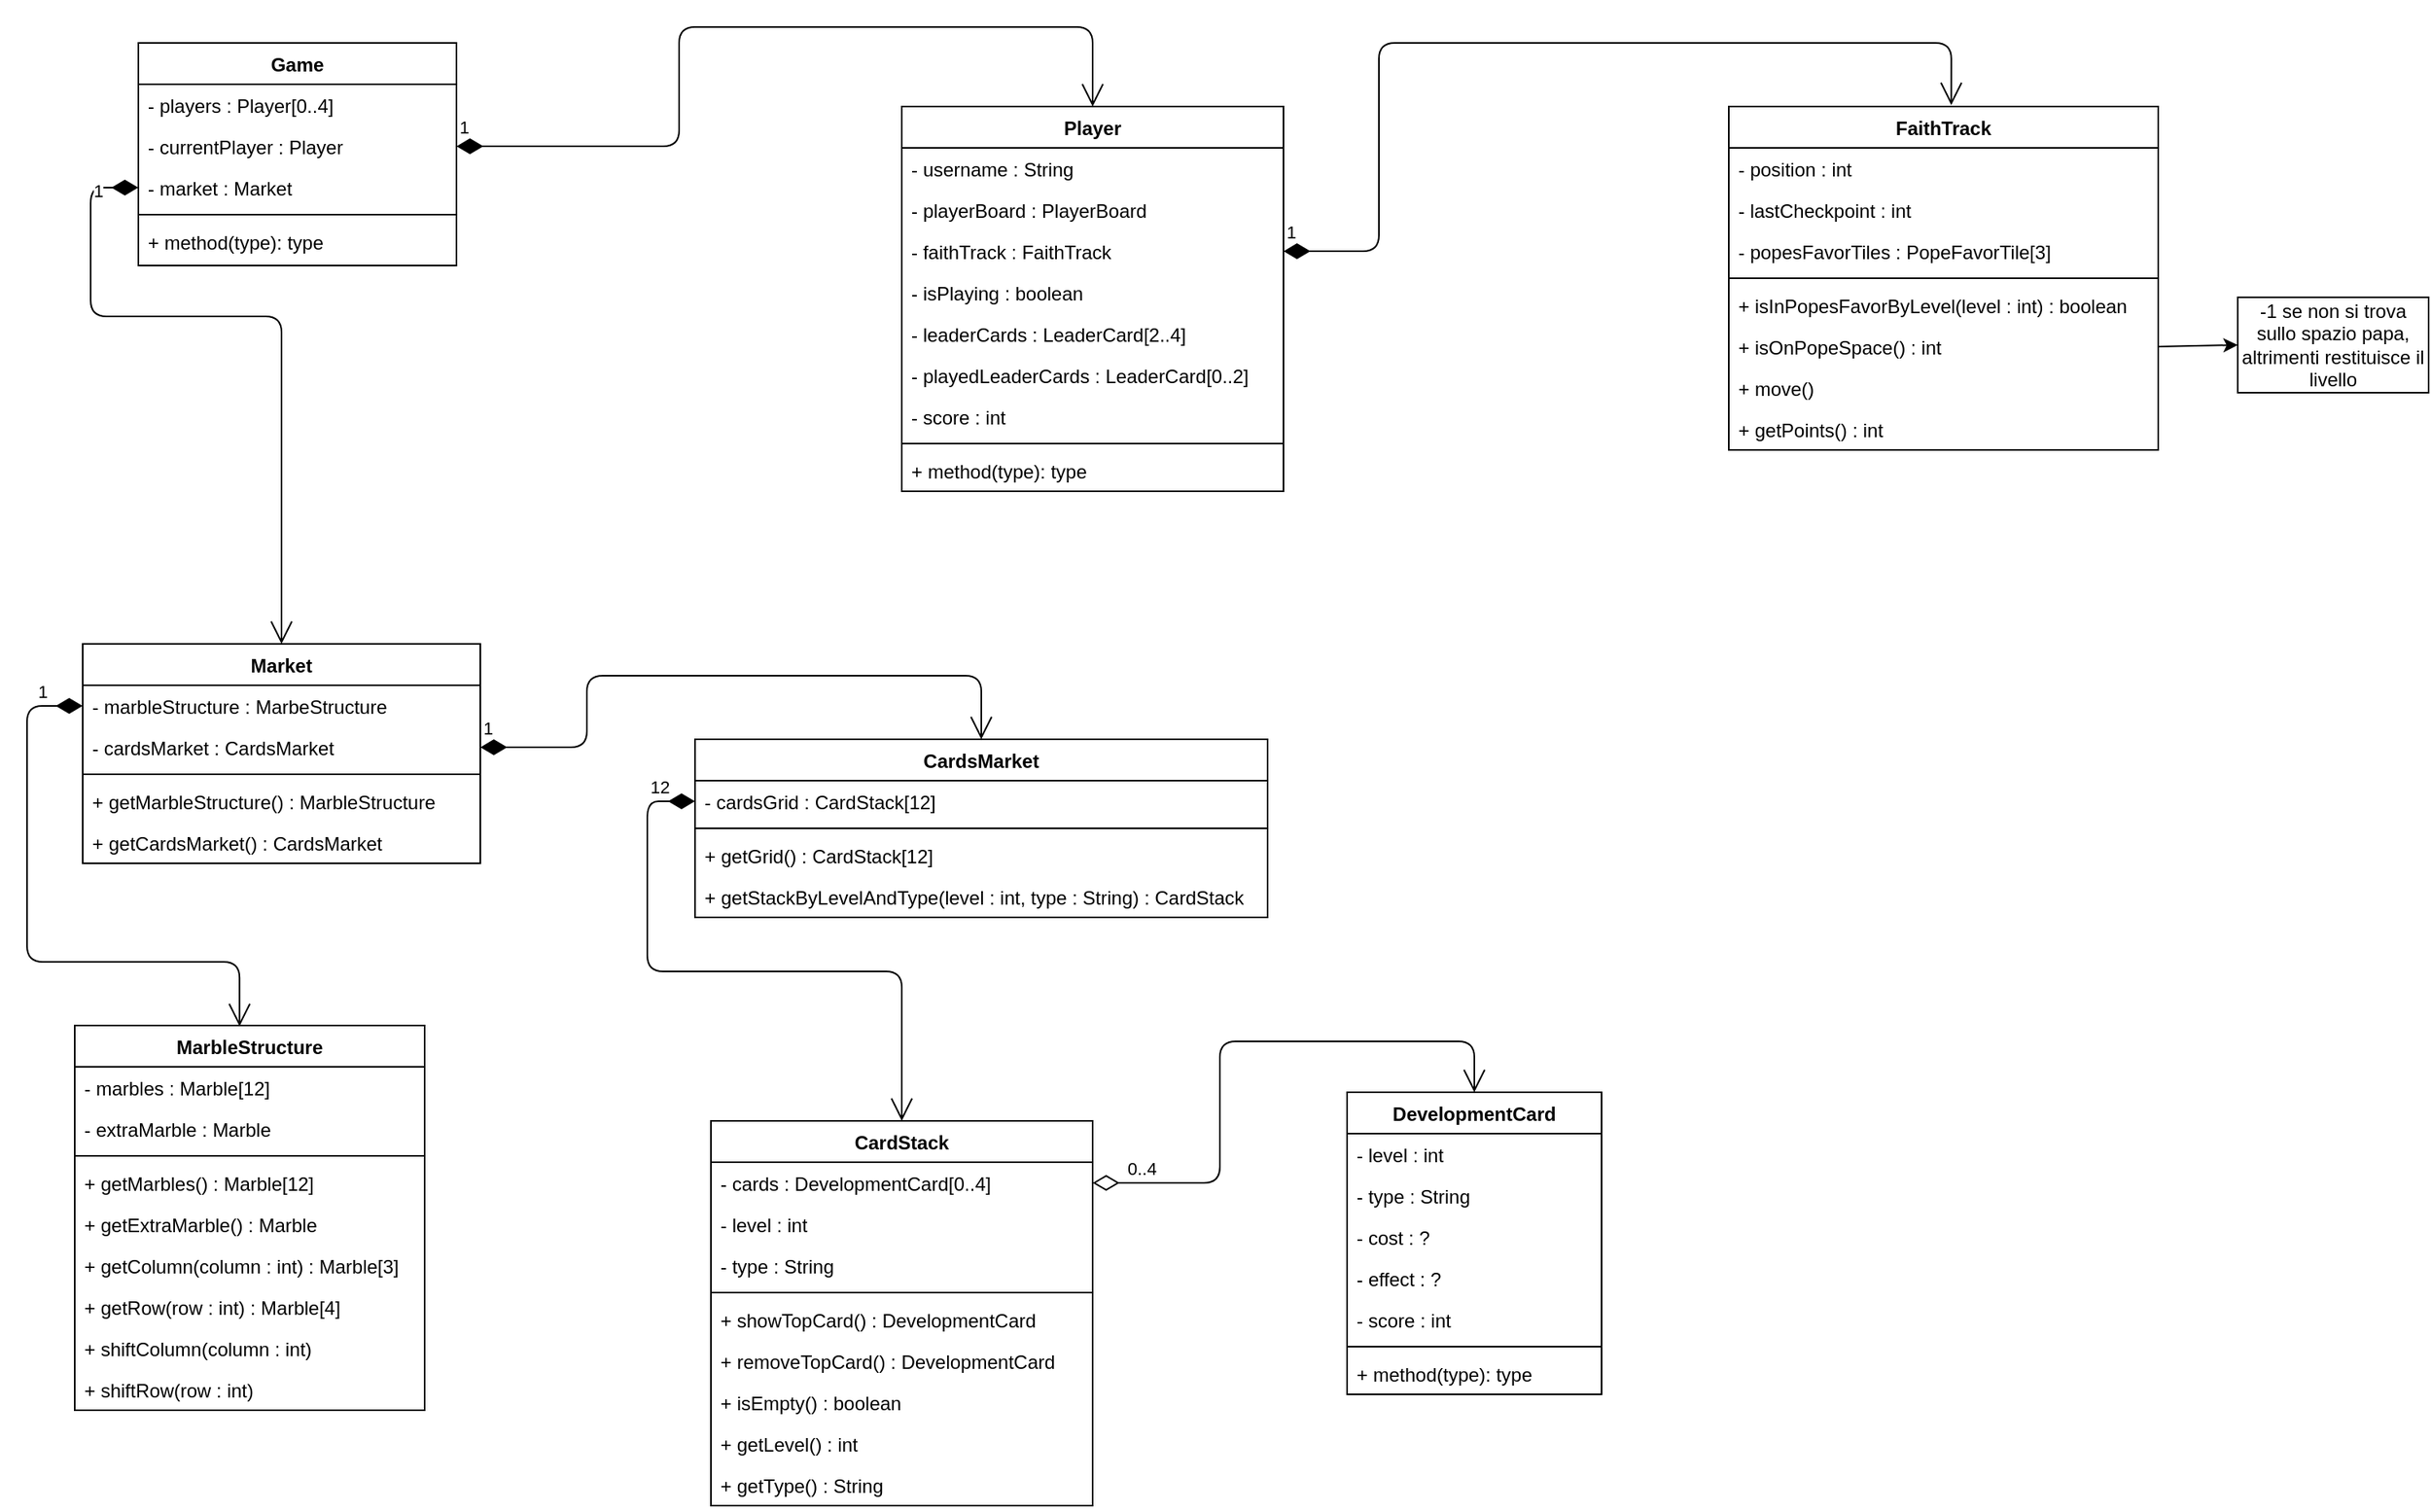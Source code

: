 <mxfile version="14.4.8" type="github"><diagram id="WF-aMK01C3r7BfRlBHwp" name="Page-1"><mxGraphModel dx="2742" dy="1548" grid="1" gridSize="10" guides="1" tooltips="1" connect="1" arrows="1" fold="1" page="1" pageScale="1" pageWidth="1000" pageHeight="600" math="0" shadow="0"><root><mxCell id="0"/><mxCell id="1" parent="0"/><mxCell id="Vbkgy_p7siRQTeIJYENr-1" value="Game" style="swimlane;fontStyle=1;align=center;verticalAlign=top;childLayout=stackLayout;horizontal=1;startSize=26;horizontalStack=0;resizeParent=1;resizeParentMax=0;resizeLast=0;collapsible=1;marginBottom=0;" parent="1" vertex="1"><mxGeometry x="130" y="80" width="200" height="140" as="geometry"><mxRectangle x="30" y="260" width="70" height="26" as="alternateBounds"/></mxGeometry></mxCell><mxCell id="Fc72cfHDoCZkL23E4hCe-2" value="- players : Player[0..4]" style="text;strokeColor=none;fillColor=none;align=left;verticalAlign=top;spacingLeft=4;spacingRight=4;overflow=hidden;rotatable=0;points=[[0,0.5],[1,0.5]];portConstraint=eastwest;" vertex="1" parent="Vbkgy_p7siRQTeIJYENr-1"><mxGeometry y="26" width="200" height="26" as="geometry"/></mxCell><mxCell id="Vbkgy_p7siRQTeIJYENr-6" value="- currentPlayer : Player" style="text;strokeColor=none;fillColor=none;align=left;verticalAlign=top;spacingLeft=4;spacingRight=4;overflow=hidden;rotatable=0;points=[[0,0.5],[1,0.5]];portConstraint=eastwest;" parent="Vbkgy_p7siRQTeIJYENr-1" vertex="1"><mxGeometry y="52" width="200" height="26" as="geometry"/></mxCell><mxCell id="Fc72cfHDoCZkL23E4hCe-1" value="- market : Market" style="text;strokeColor=none;fillColor=none;align=left;verticalAlign=top;spacingLeft=4;spacingRight=4;overflow=hidden;rotatable=0;points=[[0,0.5],[1,0.5]];portConstraint=eastwest;" vertex="1" parent="Vbkgy_p7siRQTeIJYENr-1"><mxGeometry y="78" width="200" height="26" as="geometry"/></mxCell><mxCell id="Vbkgy_p7siRQTeIJYENr-3" value="" style="line;strokeWidth=1;fillColor=none;align=left;verticalAlign=middle;spacingTop=-1;spacingLeft=3;spacingRight=3;rotatable=0;labelPosition=right;points=[];portConstraint=eastwest;" parent="Vbkgy_p7siRQTeIJYENr-1" vertex="1"><mxGeometry y="104" width="200" height="8" as="geometry"/></mxCell><mxCell id="Vbkgy_p7siRQTeIJYENr-4" value="+ method(type): type" style="text;strokeColor=none;fillColor=none;align=left;verticalAlign=top;spacingLeft=4;spacingRight=4;overflow=hidden;rotatable=0;points=[[0,0.5],[1,0.5]];portConstraint=eastwest;" parent="Vbkgy_p7siRQTeIJYENr-1" vertex="1"><mxGeometry y="112" width="200" height="28" as="geometry"/></mxCell><mxCell id="Vbkgy_p7siRQTeIJYENr-5" value="Market" style="swimlane;fontStyle=1;align=center;verticalAlign=top;childLayout=stackLayout;horizontal=1;startSize=26;horizontalStack=0;resizeParent=1;resizeParentMax=0;resizeLast=0;collapsible=1;marginBottom=0;" parent="1" vertex="1"><mxGeometry x="95" y="458" width="250" height="138" as="geometry"/></mxCell><mxCell id="Vbkgy_p7siRQTeIJYENr-9" value="- marbleStructure : MarbeStructure" style="text;strokeColor=none;fillColor=none;align=left;verticalAlign=top;spacingLeft=4;spacingRight=4;overflow=hidden;rotatable=0;points=[[0,0.5],[1,0.5]];portConstraint=eastwest;" parent="Vbkgy_p7siRQTeIJYENr-5" vertex="1"><mxGeometry y="26" width="250" height="26" as="geometry"/></mxCell><mxCell id="Fc72cfHDoCZkL23E4hCe-3" value="- cardsMarket : CardsMarket" style="text;strokeColor=none;fillColor=none;align=left;verticalAlign=top;spacingLeft=4;spacingRight=4;overflow=hidden;rotatable=0;points=[[0,0.5],[1,0.5]];portConstraint=eastwest;" vertex="1" parent="Vbkgy_p7siRQTeIJYENr-5"><mxGeometry y="52" width="250" height="26" as="geometry"/></mxCell><mxCell id="Vbkgy_p7siRQTeIJYENr-7" value="" style="line;strokeWidth=1;fillColor=none;align=left;verticalAlign=middle;spacingTop=-1;spacingLeft=3;spacingRight=3;rotatable=0;labelPosition=right;points=[];portConstraint=eastwest;" parent="Vbkgy_p7siRQTeIJYENr-5" vertex="1"><mxGeometry y="78" width="250" height="8" as="geometry"/></mxCell><mxCell id="Vbkgy_p7siRQTeIJYENr-8" value="+ getMarbleStructure() : MarbleStructure" style="text;strokeColor=none;fillColor=none;align=left;verticalAlign=top;spacingLeft=4;spacingRight=4;overflow=hidden;rotatable=0;points=[[0,0.5],[1,0.5]];portConstraint=eastwest;" parent="Vbkgy_p7siRQTeIJYENr-5" vertex="1"><mxGeometry y="86" width="250" height="26" as="geometry"/></mxCell><mxCell id="Fc72cfHDoCZkL23E4hCe-37" value="+ getCardsMarket() : CardsMarket" style="text;strokeColor=none;fillColor=none;align=left;verticalAlign=top;spacingLeft=4;spacingRight=4;overflow=hidden;rotatable=0;points=[[0,0.5],[1,0.5]];portConstraint=eastwest;" vertex="1" parent="Vbkgy_p7siRQTeIJYENr-5"><mxGeometry y="112" width="250" height="26" as="geometry"/></mxCell><mxCell id="Fc72cfHDoCZkL23E4hCe-4" value="MarbleStructure" style="swimlane;fontStyle=1;align=center;verticalAlign=top;childLayout=stackLayout;horizontal=1;startSize=26;horizontalStack=0;resizeParent=1;resizeParentMax=0;resizeLast=0;collapsible=1;marginBottom=0;" vertex="1" parent="1"><mxGeometry x="90" y="698" width="220" height="242" as="geometry"/></mxCell><mxCell id="Fc72cfHDoCZkL23E4hCe-5" value="- marbles : Marble[12]" style="text;strokeColor=none;fillColor=none;align=left;verticalAlign=top;spacingLeft=4;spacingRight=4;overflow=hidden;rotatable=0;points=[[0,0.5],[1,0.5]];portConstraint=eastwest;" vertex="1" parent="Fc72cfHDoCZkL23E4hCe-4"><mxGeometry y="26" width="220" height="26" as="geometry"/></mxCell><mxCell id="Fc72cfHDoCZkL23E4hCe-12" value="- extraMarble : Marble" style="text;strokeColor=none;fillColor=none;align=left;verticalAlign=top;spacingLeft=4;spacingRight=4;overflow=hidden;rotatable=0;points=[[0,0.5],[1,0.5]];portConstraint=eastwest;" vertex="1" parent="Fc72cfHDoCZkL23E4hCe-4"><mxGeometry y="52" width="220" height="26" as="geometry"/></mxCell><mxCell id="Fc72cfHDoCZkL23E4hCe-6" value="" style="line;strokeWidth=1;fillColor=none;align=left;verticalAlign=middle;spacingTop=-1;spacingLeft=3;spacingRight=3;rotatable=0;labelPosition=right;points=[];portConstraint=eastwest;" vertex="1" parent="Fc72cfHDoCZkL23E4hCe-4"><mxGeometry y="78" width="220" height="8" as="geometry"/></mxCell><mxCell id="Fc72cfHDoCZkL23E4hCe-7" value="+ getMarbles() : Marble[12]" style="text;strokeColor=none;fillColor=none;align=left;verticalAlign=top;spacingLeft=4;spacingRight=4;overflow=hidden;rotatable=0;points=[[0,0.5],[1,0.5]];portConstraint=eastwest;" vertex="1" parent="Fc72cfHDoCZkL23E4hCe-4"><mxGeometry y="86" width="220" height="26" as="geometry"/></mxCell><mxCell id="Fc72cfHDoCZkL23E4hCe-36" value="+ getExtraMarble() : Marble" style="text;strokeColor=none;fillColor=none;align=left;verticalAlign=top;spacingLeft=4;spacingRight=4;overflow=hidden;rotatable=0;points=[[0,0.5],[1,0.5]];portConstraint=eastwest;" vertex="1" parent="Fc72cfHDoCZkL23E4hCe-4"><mxGeometry y="112" width="220" height="26" as="geometry"/></mxCell><mxCell id="Fc72cfHDoCZkL23E4hCe-32" value="+ getColumn(column : int) : Marble[3]" style="text;strokeColor=none;fillColor=none;align=left;verticalAlign=top;spacingLeft=4;spacingRight=4;overflow=hidden;rotatable=0;points=[[0,0.5],[1,0.5]];portConstraint=eastwest;" vertex="1" parent="Fc72cfHDoCZkL23E4hCe-4"><mxGeometry y="138" width="220" height="26" as="geometry"/></mxCell><mxCell id="Fc72cfHDoCZkL23E4hCe-33" value="+ getRow(row : int) : Marble[4]" style="text;strokeColor=none;fillColor=none;align=left;verticalAlign=top;spacingLeft=4;spacingRight=4;overflow=hidden;rotatable=0;points=[[0,0.5],[1,0.5]];portConstraint=eastwest;" vertex="1" parent="Fc72cfHDoCZkL23E4hCe-4"><mxGeometry y="164" width="220" height="26" as="geometry"/></mxCell><mxCell id="Fc72cfHDoCZkL23E4hCe-34" value="+ shiftColumn(column : int) " style="text;strokeColor=none;fillColor=none;align=left;verticalAlign=top;spacingLeft=4;spacingRight=4;overflow=hidden;rotatable=0;points=[[0,0.5],[1,0.5]];portConstraint=eastwest;" vertex="1" parent="Fc72cfHDoCZkL23E4hCe-4"><mxGeometry y="190" width="220" height="26" as="geometry"/></mxCell><mxCell id="Fc72cfHDoCZkL23E4hCe-35" value="+ shiftRow(row : int)" style="text;strokeColor=none;fillColor=none;align=left;verticalAlign=top;spacingLeft=4;spacingRight=4;overflow=hidden;rotatable=0;points=[[0,0.5],[1,0.5]];portConstraint=eastwest;" vertex="1" parent="Fc72cfHDoCZkL23E4hCe-4"><mxGeometry y="216" width="220" height="26" as="geometry"/></mxCell><mxCell id="Fc72cfHDoCZkL23E4hCe-8" value="CardsMarket" style="swimlane;fontStyle=1;align=center;verticalAlign=top;childLayout=stackLayout;horizontal=1;startSize=26;horizontalStack=0;resizeParent=1;resizeParentMax=0;resizeLast=0;collapsible=1;marginBottom=0;" vertex="1" parent="1"><mxGeometry x="480" y="518" width="360" height="112" as="geometry"/></mxCell><mxCell id="Fc72cfHDoCZkL23E4hCe-9" value="- cardsGrid : CardStack[12]" style="text;strokeColor=none;fillColor=none;align=left;verticalAlign=top;spacingLeft=4;spacingRight=4;overflow=hidden;rotatable=0;points=[[0,0.5],[1,0.5]];portConstraint=eastwest;" vertex="1" parent="Fc72cfHDoCZkL23E4hCe-8"><mxGeometry y="26" width="360" height="26" as="geometry"/></mxCell><mxCell id="Fc72cfHDoCZkL23E4hCe-10" value="" style="line;strokeWidth=1;fillColor=none;align=left;verticalAlign=middle;spacingTop=-1;spacingLeft=3;spacingRight=3;rotatable=0;labelPosition=right;points=[];portConstraint=eastwest;" vertex="1" parent="Fc72cfHDoCZkL23E4hCe-8"><mxGeometry y="52" width="360" height="8" as="geometry"/></mxCell><mxCell id="Fc72cfHDoCZkL23E4hCe-11" value="+ getGrid() : CardStack[12]" style="text;strokeColor=none;fillColor=none;align=left;verticalAlign=top;spacingLeft=4;spacingRight=4;overflow=hidden;rotatable=0;points=[[0,0.5],[1,0.5]];portConstraint=eastwest;" vertex="1" parent="Fc72cfHDoCZkL23E4hCe-8"><mxGeometry y="60" width="360" height="26" as="geometry"/></mxCell><mxCell id="Fc72cfHDoCZkL23E4hCe-31" value="+ getStackByLevelAndType(level : int, type : String) : CardStack" style="text;strokeColor=none;fillColor=none;align=left;verticalAlign=top;spacingLeft=4;spacingRight=4;overflow=hidden;rotatable=0;points=[[0,0.5],[1,0.5]];portConstraint=eastwest;" vertex="1" parent="Fc72cfHDoCZkL23E4hCe-8"><mxGeometry y="86" width="360" height="26" as="geometry"/></mxCell><mxCell id="Fc72cfHDoCZkL23E4hCe-13" value="CardStack" style="swimlane;fontStyle=1;align=center;verticalAlign=top;childLayout=stackLayout;horizontal=1;startSize=26;horizontalStack=0;resizeParent=1;resizeParentMax=0;resizeLast=0;collapsible=1;marginBottom=0;" vertex="1" parent="1"><mxGeometry x="490" y="758" width="240" height="242" as="geometry"/></mxCell><mxCell id="Fc72cfHDoCZkL23E4hCe-14" value="- cards : DevelopmentCard[0..4]" style="text;strokeColor=none;fillColor=none;align=left;verticalAlign=top;spacingLeft=4;spacingRight=4;overflow=hidden;rotatable=0;points=[[0,0.5],[1,0.5]];portConstraint=eastwest;" vertex="1" parent="Fc72cfHDoCZkL23E4hCe-13"><mxGeometry y="26" width="240" height="26" as="geometry"/></mxCell><mxCell id="Fc72cfHDoCZkL23E4hCe-21" value="- level : int" style="text;strokeColor=none;fillColor=none;align=left;verticalAlign=top;spacingLeft=4;spacingRight=4;overflow=hidden;rotatable=0;points=[[0,0.5],[1,0.5]];portConstraint=eastwest;" vertex="1" parent="Fc72cfHDoCZkL23E4hCe-13"><mxGeometry y="52" width="240" height="26" as="geometry"/></mxCell><mxCell id="Fc72cfHDoCZkL23E4hCe-22" value="- type : String" style="text;strokeColor=none;fillColor=none;align=left;verticalAlign=top;spacingLeft=4;spacingRight=4;overflow=hidden;rotatable=0;points=[[0,0.5],[1,0.5]];portConstraint=eastwest;" vertex="1" parent="Fc72cfHDoCZkL23E4hCe-13"><mxGeometry y="78" width="240" height="26" as="geometry"/></mxCell><mxCell id="Fc72cfHDoCZkL23E4hCe-15" value="" style="line;strokeWidth=1;fillColor=none;align=left;verticalAlign=middle;spacingTop=-1;spacingLeft=3;spacingRight=3;rotatable=0;labelPosition=right;points=[];portConstraint=eastwest;" vertex="1" parent="Fc72cfHDoCZkL23E4hCe-13"><mxGeometry y="104" width="240" height="8" as="geometry"/></mxCell><mxCell id="Fc72cfHDoCZkL23E4hCe-16" value="+ showTopCard() : DevelopmentCard" style="text;strokeColor=none;fillColor=none;align=left;verticalAlign=top;spacingLeft=4;spacingRight=4;overflow=hidden;rotatable=0;points=[[0,0.5],[1,0.5]];portConstraint=eastwest;" vertex="1" parent="Fc72cfHDoCZkL23E4hCe-13"><mxGeometry y="112" width="240" height="26" as="geometry"/></mxCell><mxCell id="Fc72cfHDoCZkL23E4hCe-27" value="+ removeTopCard() : DevelopmentCard" style="text;strokeColor=none;fillColor=none;align=left;verticalAlign=top;spacingLeft=4;spacingRight=4;overflow=hidden;rotatable=0;points=[[0,0.5],[1,0.5]];portConstraint=eastwest;" vertex="1" parent="Fc72cfHDoCZkL23E4hCe-13"><mxGeometry y="138" width="240" height="26" as="geometry"/></mxCell><mxCell id="Fc72cfHDoCZkL23E4hCe-28" value="+ isEmpty() : boolean" style="text;strokeColor=none;fillColor=none;align=left;verticalAlign=top;spacingLeft=4;spacingRight=4;overflow=hidden;rotatable=0;points=[[0,0.5],[1,0.5]];portConstraint=eastwest;" vertex="1" parent="Fc72cfHDoCZkL23E4hCe-13"><mxGeometry y="164" width="240" height="26" as="geometry"/></mxCell><mxCell id="Fc72cfHDoCZkL23E4hCe-29" value="+ getLevel() : int" style="text;strokeColor=none;fillColor=none;align=left;verticalAlign=top;spacingLeft=4;spacingRight=4;overflow=hidden;rotatable=0;points=[[0,0.5],[1,0.5]];portConstraint=eastwest;" vertex="1" parent="Fc72cfHDoCZkL23E4hCe-13"><mxGeometry y="190" width="240" height="26" as="geometry"/></mxCell><mxCell id="Fc72cfHDoCZkL23E4hCe-30" value="+ getType() : String" style="text;strokeColor=none;fillColor=none;align=left;verticalAlign=top;spacingLeft=4;spacingRight=4;overflow=hidden;rotatable=0;points=[[0,0.5],[1,0.5]];portConstraint=eastwest;" vertex="1" parent="Fc72cfHDoCZkL23E4hCe-13"><mxGeometry y="216" width="240" height="26" as="geometry"/></mxCell><mxCell id="Fc72cfHDoCZkL23E4hCe-17" value="DevelopmentCard" style="swimlane;fontStyle=1;align=center;verticalAlign=top;childLayout=stackLayout;horizontal=1;startSize=26;horizontalStack=0;resizeParent=1;resizeParentMax=0;resizeLast=0;collapsible=1;marginBottom=0;" vertex="1" parent="1"><mxGeometry x="890" y="740" width="160" height="190" as="geometry"/></mxCell><mxCell id="Fc72cfHDoCZkL23E4hCe-18" value="- level : int" style="text;strokeColor=none;fillColor=none;align=left;verticalAlign=top;spacingLeft=4;spacingRight=4;overflow=hidden;rotatable=0;points=[[0,0.5],[1,0.5]];portConstraint=eastwest;" vertex="1" parent="Fc72cfHDoCZkL23E4hCe-17"><mxGeometry y="26" width="160" height="26" as="geometry"/></mxCell><mxCell id="Fc72cfHDoCZkL23E4hCe-23" value="- type : String" style="text;strokeColor=none;fillColor=none;align=left;verticalAlign=top;spacingLeft=4;spacingRight=4;overflow=hidden;rotatable=0;points=[[0,0.5],[1,0.5]];portConstraint=eastwest;" vertex="1" parent="Fc72cfHDoCZkL23E4hCe-17"><mxGeometry y="52" width="160" height="26" as="geometry"/></mxCell><mxCell id="Fc72cfHDoCZkL23E4hCe-24" value="- cost : ?" style="text;strokeColor=none;fillColor=none;align=left;verticalAlign=top;spacingLeft=4;spacingRight=4;overflow=hidden;rotatable=0;points=[[0,0.5],[1,0.5]];portConstraint=eastwest;" vertex="1" parent="Fc72cfHDoCZkL23E4hCe-17"><mxGeometry y="78" width="160" height="26" as="geometry"/></mxCell><mxCell id="Fc72cfHDoCZkL23E4hCe-25" value="- effect : ?" style="text;strokeColor=none;fillColor=none;align=left;verticalAlign=top;spacingLeft=4;spacingRight=4;overflow=hidden;rotatable=0;points=[[0,0.5],[1,0.5]];portConstraint=eastwest;" vertex="1" parent="Fc72cfHDoCZkL23E4hCe-17"><mxGeometry y="104" width="160" height="26" as="geometry"/></mxCell><mxCell id="Fc72cfHDoCZkL23E4hCe-26" value="- score : int" style="text;strokeColor=none;fillColor=none;align=left;verticalAlign=top;spacingLeft=4;spacingRight=4;overflow=hidden;rotatable=0;points=[[0,0.5],[1,0.5]];portConstraint=eastwest;" vertex="1" parent="Fc72cfHDoCZkL23E4hCe-17"><mxGeometry y="130" width="160" height="26" as="geometry"/></mxCell><mxCell id="Fc72cfHDoCZkL23E4hCe-19" value="" style="line;strokeWidth=1;fillColor=none;align=left;verticalAlign=middle;spacingTop=-1;spacingLeft=3;spacingRight=3;rotatable=0;labelPosition=right;points=[];portConstraint=eastwest;" vertex="1" parent="Fc72cfHDoCZkL23E4hCe-17"><mxGeometry y="156" width="160" height="8" as="geometry"/></mxCell><mxCell id="Fc72cfHDoCZkL23E4hCe-20" value="+ method(type): type" style="text;strokeColor=none;fillColor=none;align=left;verticalAlign=top;spacingLeft=4;spacingRight=4;overflow=hidden;rotatable=0;points=[[0,0.5],[1,0.5]];portConstraint=eastwest;" vertex="1" parent="Fc72cfHDoCZkL23E4hCe-17"><mxGeometry y="164" width="160" height="26" as="geometry"/></mxCell><mxCell id="Fc72cfHDoCZkL23E4hCe-41" value="1" style="endArrow=open;html=1;endSize=12;startArrow=diamondThin;startSize=14;startFill=1;edgeStyle=orthogonalEdgeStyle;align=left;verticalAlign=bottom;exitX=0;exitY=0.5;exitDx=0;exitDy=0;entryX=0.471;entryY=0.002;entryDx=0;entryDy=0;entryPerimeter=0;" edge="1" parent="1" source="Vbkgy_p7siRQTeIJYENr-9" target="Fc72cfHDoCZkL23E4hCe-4"><mxGeometry x="-0.836" relative="1" as="geometry"><mxPoint x="90" y="658" as="sourcePoint"/><mxPoint x="250" y="658" as="targetPoint"/><Array as="points"><mxPoint x="60" y="497"/><mxPoint x="60" y="658"/><mxPoint x="194" y="658"/></Array><mxPoint as="offset"/></mxGeometry></mxCell><mxCell id="Fc72cfHDoCZkL23E4hCe-42" value="1" style="endArrow=open;html=1;endSize=12;startArrow=diamondThin;startSize=14;startFill=1;edgeStyle=orthogonalEdgeStyle;align=left;verticalAlign=bottom;exitX=1;exitY=0.5;exitDx=0;exitDy=0;entryX=0.5;entryY=0;entryDx=0;entryDy=0;" edge="1" parent="1" source="Fc72cfHDoCZkL23E4hCe-3" target="Fc72cfHDoCZkL23E4hCe-8"><mxGeometry x="-1" y="3" relative="1" as="geometry"><mxPoint x="380" y="688" as="sourcePoint"/><mxPoint x="540" y="688" as="targetPoint"/><Array as="points"><mxPoint x="412" y="523"/><mxPoint x="412" y="478"/><mxPoint x="660" y="478"/></Array></mxGeometry></mxCell><mxCell id="Fc72cfHDoCZkL23E4hCe-43" value="&lt;div&gt;12&lt;/div&gt;" style="endArrow=open;html=1;endSize=12;startArrow=diamondThin;startSize=14;startFill=1;edgeStyle=orthogonalEdgeStyle;align=left;verticalAlign=bottom;exitX=0;exitY=0.5;exitDx=0;exitDy=0;entryX=0.5;entryY=0;entryDx=0;entryDy=0;" edge="1" parent="1" source="Fc72cfHDoCZkL23E4hCe-9" target="Fc72cfHDoCZkL23E4hCe-13"><mxGeometry x="-0.847" relative="1" as="geometry"><mxPoint x="450" y="728" as="sourcePoint"/><mxPoint x="610" y="728" as="targetPoint"/><Array as="points"><mxPoint x="450" y="557"/><mxPoint x="450" y="664"/><mxPoint x="610" y="664"/></Array><mxPoint as="offset"/></mxGeometry></mxCell><mxCell id="Fc72cfHDoCZkL23E4hCe-44" value="&lt;div&gt;0..4&lt;br&gt;&lt;/div&gt;" style="endArrow=open;html=1;endSize=12;startArrow=diamondThin;startSize=14;startFill=0;edgeStyle=orthogonalEdgeStyle;align=left;verticalAlign=bottom;exitX=1;exitY=0.5;exitDx=0;exitDy=0;" edge="1" parent="1" source="Fc72cfHDoCZkL23E4hCe-14" target="Fc72cfHDoCZkL23E4hCe-17"><mxGeometry x="-0.889" relative="1" as="geometry"><mxPoint x="700" y="858" as="sourcePoint"/><mxPoint x="1010" y="630" as="targetPoint"/><Array as="points"><mxPoint x="810" y="797"/><mxPoint x="810" y="708"/><mxPoint x="970" y="708"/></Array><mxPoint as="offset"/></mxGeometry></mxCell><mxCell id="Fc72cfHDoCZkL23E4hCe-47" value="1" style="endArrow=open;html=1;endSize=12;startArrow=diamondThin;startSize=14;startFill=1;edgeStyle=orthogonalEdgeStyle;align=left;verticalAlign=bottom;exitX=0;exitY=0.5;exitDx=0;exitDy=0;entryX=0.5;entryY=0;entryDx=0;entryDy=0;" edge="1" parent="1" source="Fc72cfHDoCZkL23E4hCe-1" target="Vbkgy_p7siRQTeIJYENr-5"><mxGeometry x="-0.812" relative="1" as="geometry"><mxPoint x="220" y="260" as="sourcePoint"/><mxPoint x="380" y="260" as="targetPoint"/><Array as="points"><mxPoint x="100" y="171"/><mxPoint x="100" y="252"/><mxPoint x="220" y="252"/></Array><mxPoint as="offset"/></mxGeometry></mxCell><mxCell id="Fc72cfHDoCZkL23E4hCe-49" value="Player" style="swimlane;fontStyle=1;align=center;verticalAlign=top;childLayout=stackLayout;horizontal=1;startSize=26;horizontalStack=0;resizeParent=1;resizeParentMax=0;resizeLast=0;collapsible=1;marginBottom=0;" vertex="1" parent="1"><mxGeometry x="610" y="120" width="240" height="242" as="geometry"/></mxCell><mxCell id="Fc72cfHDoCZkL23E4hCe-50" value="- username : String" style="text;strokeColor=none;fillColor=none;align=left;verticalAlign=top;spacingLeft=4;spacingRight=4;overflow=hidden;rotatable=0;points=[[0,0.5],[1,0.5]];portConstraint=eastwest;" vertex="1" parent="Fc72cfHDoCZkL23E4hCe-49"><mxGeometry y="26" width="240" height="26" as="geometry"/></mxCell><mxCell id="Fc72cfHDoCZkL23E4hCe-53" value="- playerBoard : PlayerBoard" style="text;strokeColor=none;fillColor=none;align=left;verticalAlign=top;spacingLeft=4;spacingRight=4;overflow=hidden;rotatable=0;points=[[0,0.5],[1,0.5]];portConstraint=eastwest;" vertex="1" parent="Fc72cfHDoCZkL23E4hCe-49"><mxGeometry y="52" width="240" height="26" as="geometry"/></mxCell><mxCell id="Fc72cfHDoCZkL23E4hCe-54" value="- faithTrack : FaithTrack" style="text;strokeColor=none;fillColor=none;align=left;verticalAlign=top;spacingLeft=4;spacingRight=4;overflow=hidden;rotatable=0;points=[[0,0.5],[1,0.5]];portConstraint=eastwest;" vertex="1" parent="Fc72cfHDoCZkL23E4hCe-49"><mxGeometry y="78" width="240" height="26" as="geometry"/></mxCell><mxCell id="Fc72cfHDoCZkL23E4hCe-55" value="- isPlaying : boolean" style="text;strokeColor=none;fillColor=none;align=left;verticalAlign=top;spacingLeft=4;spacingRight=4;overflow=hidden;rotatable=0;points=[[0,0.5],[1,0.5]];portConstraint=eastwest;" vertex="1" parent="Fc72cfHDoCZkL23E4hCe-49"><mxGeometry y="104" width="240" height="26" as="geometry"/></mxCell><mxCell id="Fc72cfHDoCZkL23E4hCe-56" value="- leaderCards : LeaderCard[2..4]" style="text;strokeColor=none;fillColor=none;align=left;verticalAlign=top;spacingLeft=4;spacingRight=4;overflow=hidden;rotatable=0;points=[[0,0.5],[1,0.5]];portConstraint=eastwest;" vertex="1" parent="Fc72cfHDoCZkL23E4hCe-49"><mxGeometry y="130" width="240" height="26" as="geometry"/></mxCell><mxCell id="Fc72cfHDoCZkL23E4hCe-57" value="- playedLeaderCards : LeaderCard[0..2]" style="text;strokeColor=none;fillColor=none;align=left;verticalAlign=top;spacingLeft=4;spacingRight=4;overflow=hidden;rotatable=0;points=[[0,0.5],[1,0.5]];portConstraint=eastwest;" vertex="1" parent="Fc72cfHDoCZkL23E4hCe-49"><mxGeometry y="156" width="240" height="26" as="geometry"/></mxCell><mxCell id="Fc72cfHDoCZkL23E4hCe-58" value="- score : int" style="text;strokeColor=none;fillColor=none;align=left;verticalAlign=top;spacingLeft=4;spacingRight=4;overflow=hidden;rotatable=0;points=[[0,0.5],[1,0.5]];portConstraint=eastwest;" vertex="1" parent="Fc72cfHDoCZkL23E4hCe-49"><mxGeometry y="182" width="240" height="26" as="geometry"/></mxCell><mxCell id="Fc72cfHDoCZkL23E4hCe-51" value="" style="line;strokeWidth=1;fillColor=none;align=left;verticalAlign=middle;spacingTop=-1;spacingLeft=3;spacingRight=3;rotatable=0;labelPosition=right;points=[];portConstraint=eastwest;" vertex="1" parent="Fc72cfHDoCZkL23E4hCe-49"><mxGeometry y="208" width="240" height="8" as="geometry"/></mxCell><mxCell id="Fc72cfHDoCZkL23E4hCe-52" value="+ method(type): type" style="text;strokeColor=none;fillColor=none;align=left;verticalAlign=top;spacingLeft=4;spacingRight=4;overflow=hidden;rotatable=0;points=[[0,0.5],[1,0.5]];portConstraint=eastwest;" vertex="1" parent="Fc72cfHDoCZkL23E4hCe-49"><mxGeometry y="216" width="240" height="26" as="geometry"/></mxCell><mxCell id="Fc72cfHDoCZkL23E4hCe-59" value="FaithTrack" style="swimlane;fontStyle=1;align=center;verticalAlign=top;childLayout=stackLayout;horizontal=1;startSize=26;horizontalStack=0;resizeParent=1;resizeParentMax=0;resizeLast=0;collapsible=1;marginBottom=0;" vertex="1" parent="1"><mxGeometry x="1130" y="120" width="270" height="216" as="geometry"/></mxCell><mxCell id="Fc72cfHDoCZkL23E4hCe-60" value="- position : int" style="text;strokeColor=none;fillColor=none;align=left;verticalAlign=top;spacingLeft=4;spacingRight=4;overflow=hidden;rotatable=0;points=[[0,0.5],[1,0.5]];portConstraint=eastwest;" vertex="1" parent="Fc72cfHDoCZkL23E4hCe-59"><mxGeometry y="26" width="270" height="26" as="geometry"/></mxCell><mxCell id="Fc72cfHDoCZkL23E4hCe-63" value="- lastCheckpoint : int" style="text;strokeColor=none;fillColor=none;align=left;verticalAlign=top;spacingLeft=4;spacingRight=4;overflow=hidden;rotatable=0;points=[[0,0.5],[1,0.5]];portConstraint=eastwest;" vertex="1" parent="Fc72cfHDoCZkL23E4hCe-59"><mxGeometry y="52" width="270" height="26" as="geometry"/></mxCell><mxCell id="Fc72cfHDoCZkL23E4hCe-64" value="- popesFavorTiles : PopeFavorTile[3]" style="text;strokeColor=none;fillColor=none;align=left;verticalAlign=top;spacingLeft=4;spacingRight=4;overflow=hidden;rotatable=0;points=[[0,0.5],[1,0.5]];portConstraint=eastwest;" vertex="1" parent="Fc72cfHDoCZkL23E4hCe-59"><mxGeometry y="78" width="270" height="26" as="geometry"/></mxCell><mxCell id="Fc72cfHDoCZkL23E4hCe-61" value="" style="line;strokeWidth=1;fillColor=none;align=left;verticalAlign=middle;spacingTop=-1;spacingLeft=3;spacingRight=3;rotatable=0;labelPosition=right;points=[];portConstraint=eastwest;" vertex="1" parent="Fc72cfHDoCZkL23E4hCe-59"><mxGeometry y="104" width="270" height="8" as="geometry"/></mxCell><mxCell id="Fc72cfHDoCZkL23E4hCe-62" value="+ isInPopesFavorByLevel(level : int) : boolean" style="text;strokeColor=none;fillColor=none;align=left;verticalAlign=top;spacingLeft=4;spacingRight=4;overflow=hidden;rotatable=0;points=[[0,0.5],[1,0.5]];portConstraint=eastwest;" vertex="1" parent="Fc72cfHDoCZkL23E4hCe-59"><mxGeometry y="112" width="270" height="26" as="geometry"/></mxCell><mxCell id="Fc72cfHDoCZkL23E4hCe-65" value="+ isOnPopeSpace() : int" style="text;strokeColor=none;fillColor=none;align=left;verticalAlign=top;spacingLeft=4;spacingRight=4;overflow=hidden;rotatable=0;points=[[0,0.5],[1,0.5]];portConstraint=eastwest;" vertex="1" parent="Fc72cfHDoCZkL23E4hCe-59"><mxGeometry y="138" width="270" height="26" as="geometry"/></mxCell><mxCell id="Fc72cfHDoCZkL23E4hCe-70" value="+ move()" style="text;strokeColor=none;fillColor=none;align=left;verticalAlign=top;spacingLeft=4;spacingRight=4;overflow=hidden;rotatable=0;points=[[0,0.5],[1,0.5]];portConstraint=eastwest;" vertex="1" parent="Fc72cfHDoCZkL23E4hCe-59"><mxGeometry y="164" width="270" height="26" as="geometry"/></mxCell><mxCell id="Fc72cfHDoCZkL23E4hCe-71" value="+ getPoints() : int" style="text;strokeColor=none;fillColor=none;align=left;verticalAlign=top;spacingLeft=4;spacingRight=4;overflow=hidden;rotatable=0;points=[[0,0.5],[1,0.5]];portConstraint=eastwest;" vertex="1" parent="Fc72cfHDoCZkL23E4hCe-59"><mxGeometry y="190" width="270" height="26" as="geometry"/></mxCell><mxCell id="Fc72cfHDoCZkL23E4hCe-67" value="" style="rounded=0;whiteSpace=wrap;html=1;" vertex="1" parent="1"><mxGeometry x="1450" y="240" width="120" height="60" as="geometry"/></mxCell><mxCell id="Fc72cfHDoCZkL23E4hCe-68" value="-1 se non si trova sullo spazio papa, altrimenti restituisce il livello" style="text;html=1;strokeColor=none;fillColor=none;align=center;verticalAlign=middle;whiteSpace=wrap;rounded=0;" vertex="1" parent="1"><mxGeometry x="1450" y="260" width="120" height="20" as="geometry"/></mxCell><mxCell id="Fc72cfHDoCZkL23E4hCe-69" value="" style="endArrow=classic;html=1;entryX=0;entryY=0.5;entryDx=0;entryDy=0;exitX=1;exitY=0.5;exitDx=0;exitDy=0;" edge="1" parent="1" source="Fc72cfHDoCZkL23E4hCe-65" target="Fc72cfHDoCZkL23E4hCe-68"><mxGeometry width="50" height="50" relative="1" as="geometry"><mxPoint x="1170" y="290" as="sourcePoint"/><mxPoint x="1220" y="240" as="targetPoint"/></mxGeometry></mxCell><mxCell id="Fc72cfHDoCZkL23E4hCe-72" value="1" style="endArrow=open;html=1;endSize=12;startArrow=diamondThin;startSize=14;startFill=1;edgeStyle=orthogonalEdgeStyle;align=left;verticalAlign=bottom;exitX=1;exitY=0.5;exitDx=0;exitDy=0;entryX=0.518;entryY=-0.004;entryDx=0;entryDy=0;entryPerimeter=0;" edge="1" parent="1" source="Fc72cfHDoCZkL23E4hCe-54" target="Fc72cfHDoCZkL23E4hCe-59"><mxGeometry x="-1" y="3" relative="1" as="geometry"><mxPoint x="830" y="290" as="sourcePoint"/><mxPoint x="990" y="290" as="targetPoint"/><Array as="points"><mxPoint x="910" y="211"/><mxPoint x="910" y="80"/><mxPoint x="1270" y="80"/></Array></mxGeometry></mxCell><mxCell id="Fc72cfHDoCZkL23E4hCe-73" value="1" style="endArrow=open;html=1;endSize=12;startArrow=diamondThin;startSize=14;startFill=1;edgeStyle=orthogonalEdgeStyle;align=left;verticalAlign=bottom;exitX=1;exitY=0.5;exitDx=0;exitDy=0;entryX=0.5;entryY=0;entryDx=0;entryDy=0;" edge="1" parent="1" source="Vbkgy_p7siRQTeIJYENr-6" target="Fc72cfHDoCZkL23E4hCe-49"><mxGeometry x="-1" y="3" relative="1" as="geometry"><mxPoint x="510" y="270" as="sourcePoint"/><mxPoint x="670" y="270" as="targetPoint"/><Array as="points"><mxPoint x="470" y="145"/><mxPoint x="470" y="70"/><mxPoint x="730" y="70"/></Array></mxGeometry></mxCell></root></mxGraphModel></diagram></mxfile>